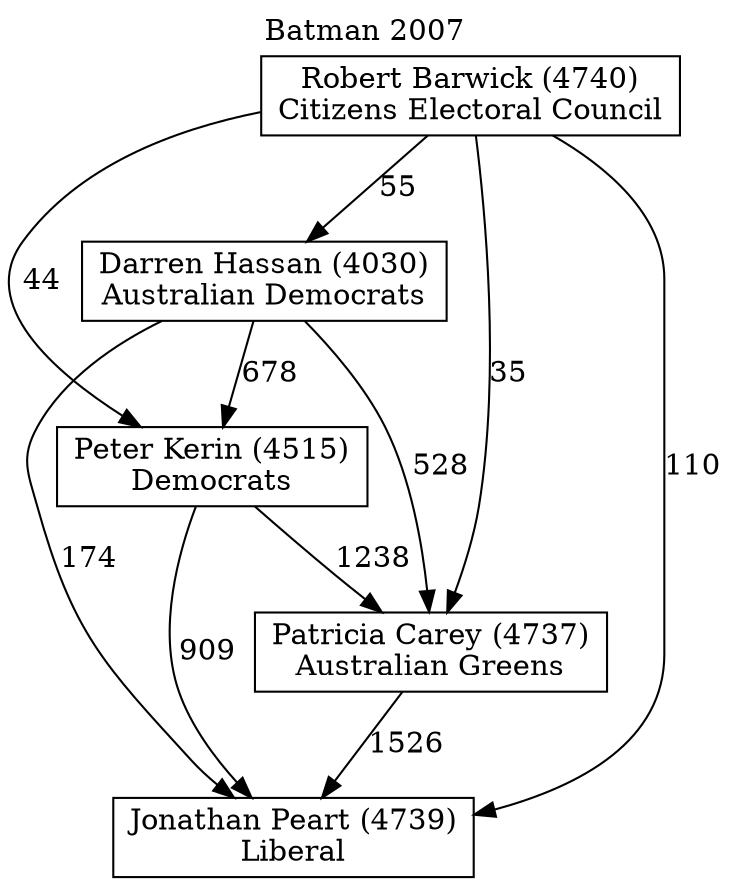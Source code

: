 // House preference flow
digraph "Jonathan Peart (4739)_Batman_2007" {
	graph [label="Batman 2007" labelloc=t mclimit=10]
	node [shape=box]
	"Jonathan Peart (4739)" [label="Jonathan Peart (4739)
Liberal"]
	"Patricia Carey (4737)" [label="Patricia Carey (4737)
Australian Greens"]
	"Peter Kerin (4515)" [label="Peter Kerin (4515)
Democrats"]
	"Darren Hassan (4030)" [label="Darren Hassan (4030)
Australian Democrats"]
	"Robert Barwick (4740)" [label="Robert Barwick (4740)
Citizens Electoral Council"]
	"Patricia Carey (4737)" -> "Jonathan Peart (4739)" [label=1526]
	"Peter Kerin (4515)" -> "Patricia Carey (4737)" [label=1238]
	"Darren Hassan (4030)" -> "Peter Kerin (4515)" [label=678]
	"Robert Barwick (4740)" -> "Darren Hassan (4030)" [label=55]
	"Peter Kerin (4515)" -> "Jonathan Peart (4739)" [label=909]
	"Darren Hassan (4030)" -> "Jonathan Peart (4739)" [label=174]
	"Robert Barwick (4740)" -> "Jonathan Peart (4739)" [label=110]
	"Robert Barwick (4740)" -> "Peter Kerin (4515)" [label=44]
	"Darren Hassan (4030)" -> "Patricia Carey (4737)" [label=528]
	"Robert Barwick (4740)" -> "Patricia Carey (4737)" [label=35]
}
